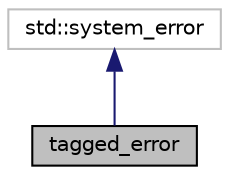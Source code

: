 digraph "tagged_error"
{
 // LATEX_PDF_SIZE
  edge [fontname="Helvetica",fontsize="10",labelfontname="Helvetica",labelfontsize="10"];
  node [fontname="Helvetica",fontsize="10",shape=record];
  Node1 [label="tagged_error",height=0.2,width=0.4,color="black", fillcolor="grey75", style="filled", fontcolor="black",tooltip="std::system_error plus the name of what was being attempted"];
  Node2 -> Node1 [dir="back",color="midnightblue",fontsize="10",style="solid",fontname="Helvetica"];
  Node2 [label="std::system_error",height=0.2,width=0.4,color="grey75", fillcolor="white", style="filled",tooltip=" "];
}
